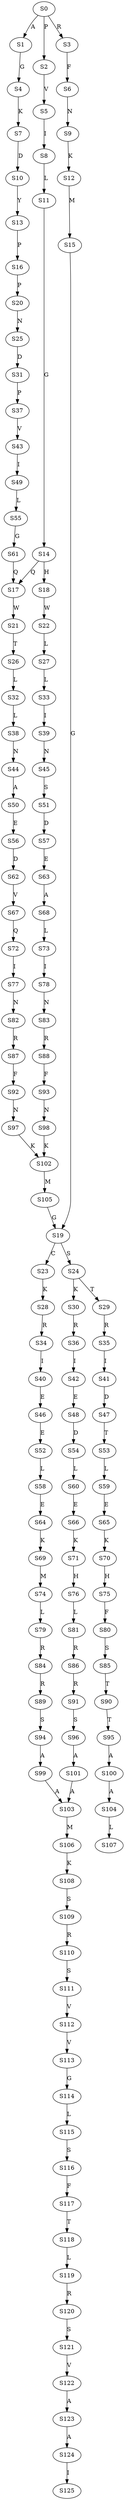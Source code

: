 strict digraph  {
	S0 -> S1 [ label = A ];
	S0 -> S2 [ label = P ];
	S0 -> S3 [ label = R ];
	S1 -> S4 [ label = G ];
	S2 -> S5 [ label = V ];
	S3 -> S6 [ label = F ];
	S4 -> S7 [ label = K ];
	S5 -> S8 [ label = I ];
	S6 -> S9 [ label = N ];
	S7 -> S10 [ label = D ];
	S8 -> S11 [ label = L ];
	S9 -> S12 [ label = K ];
	S10 -> S13 [ label = Y ];
	S11 -> S14 [ label = G ];
	S12 -> S15 [ label = M ];
	S13 -> S16 [ label = P ];
	S14 -> S17 [ label = Q ];
	S14 -> S18 [ label = H ];
	S15 -> S19 [ label = G ];
	S16 -> S20 [ label = P ];
	S17 -> S21 [ label = W ];
	S18 -> S22 [ label = W ];
	S19 -> S23 [ label = C ];
	S19 -> S24 [ label = S ];
	S20 -> S25 [ label = N ];
	S21 -> S26 [ label = T ];
	S22 -> S27 [ label = L ];
	S23 -> S28 [ label = K ];
	S24 -> S29 [ label = T ];
	S24 -> S30 [ label = K ];
	S25 -> S31 [ label = D ];
	S26 -> S32 [ label = L ];
	S27 -> S33 [ label = L ];
	S28 -> S34 [ label = R ];
	S29 -> S35 [ label = R ];
	S30 -> S36 [ label = R ];
	S31 -> S37 [ label = P ];
	S32 -> S38 [ label = L ];
	S33 -> S39 [ label = I ];
	S34 -> S40 [ label = I ];
	S35 -> S41 [ label = I ];
	S36 -> S42 [ label = I ];
	S37 -> S43 [ label = V ];
	S38 -> S44 [ label = N ];
	S39 -> S45 [ label = N ];
	S40 -> S46 [ label = E ];
	S41 -> S47 [ label = D ];
	S42 -> S48 [ label = E ];
	S43 -> S49 [ label = I ];
	S44 -> S50 [ label = A ];
	S45 -> S51 [ label = S ];
	S46 -> S52 [ label = E ];
	S47 -> S53 [ label = T ];
	S48 -> S54 [ label = D ];
	S49 -> S55 [ label = L ];
	S50 -> S56 [ label = E ];
	S51 -> S57 [ label = D ];
	S52 -> S58 [ label = L ];
	S53 -> S59 [ label = L ];
	S54 -> S60 [ label = L ];
	S55 -> S61 [ label = G ];
	S56 -> S62 [ label = D ];
	S57 -> S63 [ label = E ];
	S58 -> S64 [ label = E ];
	S59 -> S65 [ label = E ];
	S60 -> S66 [ label = E ];
	S61 -> S17 [ label = Q ];
	S62 -> S67 [ label = V ];
	S63 -> S68 [ label = A ];
	S64 -> S69 [ label = K ];
	S65 -> S70 [ label = K ];
	S66 -> S71 [ label = K ];
	S67 -> S72 [ label = Q ];
	S68 -> S73 [ label = L ];
	S69 -> S74 [ label = M ];
	S70 -> S75 [ label = H ];
	S71 -> S76 [ label = H ];
	S72 -> S77 [ label = I ];
	S73 -> S78 [ label = I ];
	S74 -> S79 [ label = L ];
	S75 -> S80 [ label = F ];
	S76 -> S81 [ label = L ];
	S77 -> S82 [ label = N ];
	S78 -> S83 [ label = N ];
	S79 -> S84 [ label = R ];
	S80 -> S85 [ label = S ];
	S81 -> S86 [ label = R ];
	S82 -> S87 [ label = R ];
	S83 -> S88 [ label = R ];
	S84 -> S89 [ label = R ];
	S85 -> S90 [ label = T ];
	S86 -> S91 [ label = R ];
	S87 -> S92 [ label = F ];
	S88 -> S93 [ label = F ];
	S89 -> S94 [ label = S ];
	S90 -> S95 [ label = T ];
	S91 -> S96 [ label = S ];
	S92 -> S97 [ label = N ];
	S93 -> S98 [ label = N ];
	S94 -> S99 [ label = A ];
	S95 -> S100 [ label = A ];
	S96 -> S101 [ label = A ];
	S97 -> S102 [ label = K ];
	S98 -> S102 [ label = K ];
	S99 -> S103 [ label = A ];
	S100 -> S104 [ label = A ];
	S101 -> S103 [ label = A ];
	S102 -> S105 [ label = M ];
	S103 -> S106 [ label = M ];
	S104 -> S107 [ label = L ];
	S105 -> S19 [ label = G ];
	S106 -> S108 [ label = K ];
	S108 -> S109 [ label = S ];
	S109 -> S110 [ label = R ];
	S110 -> S111 [ label = S ];
	S111 -> S112 [ label = V ];
	S112 -> S113 [ label = V ];
	S113 -> S114 [ label = G ];
	S114 -> S115 [ label = L ];
	S115 -> S116 [ label = S ];
	S116 -> S117 [ label = F ];
	S117 -> S118 [ label = T ];
	S118 -> S119 [ label = L ];
	S119 -> S120 [ label = R ];
	S120 -> S121 [ label = S ];
	S121 -> S122 [ label = V ];
	S122 -> S123 [ label = A ];
	S123 -> S124 [ label = A ];
	S124 -> S125 [ label = I ];
}

